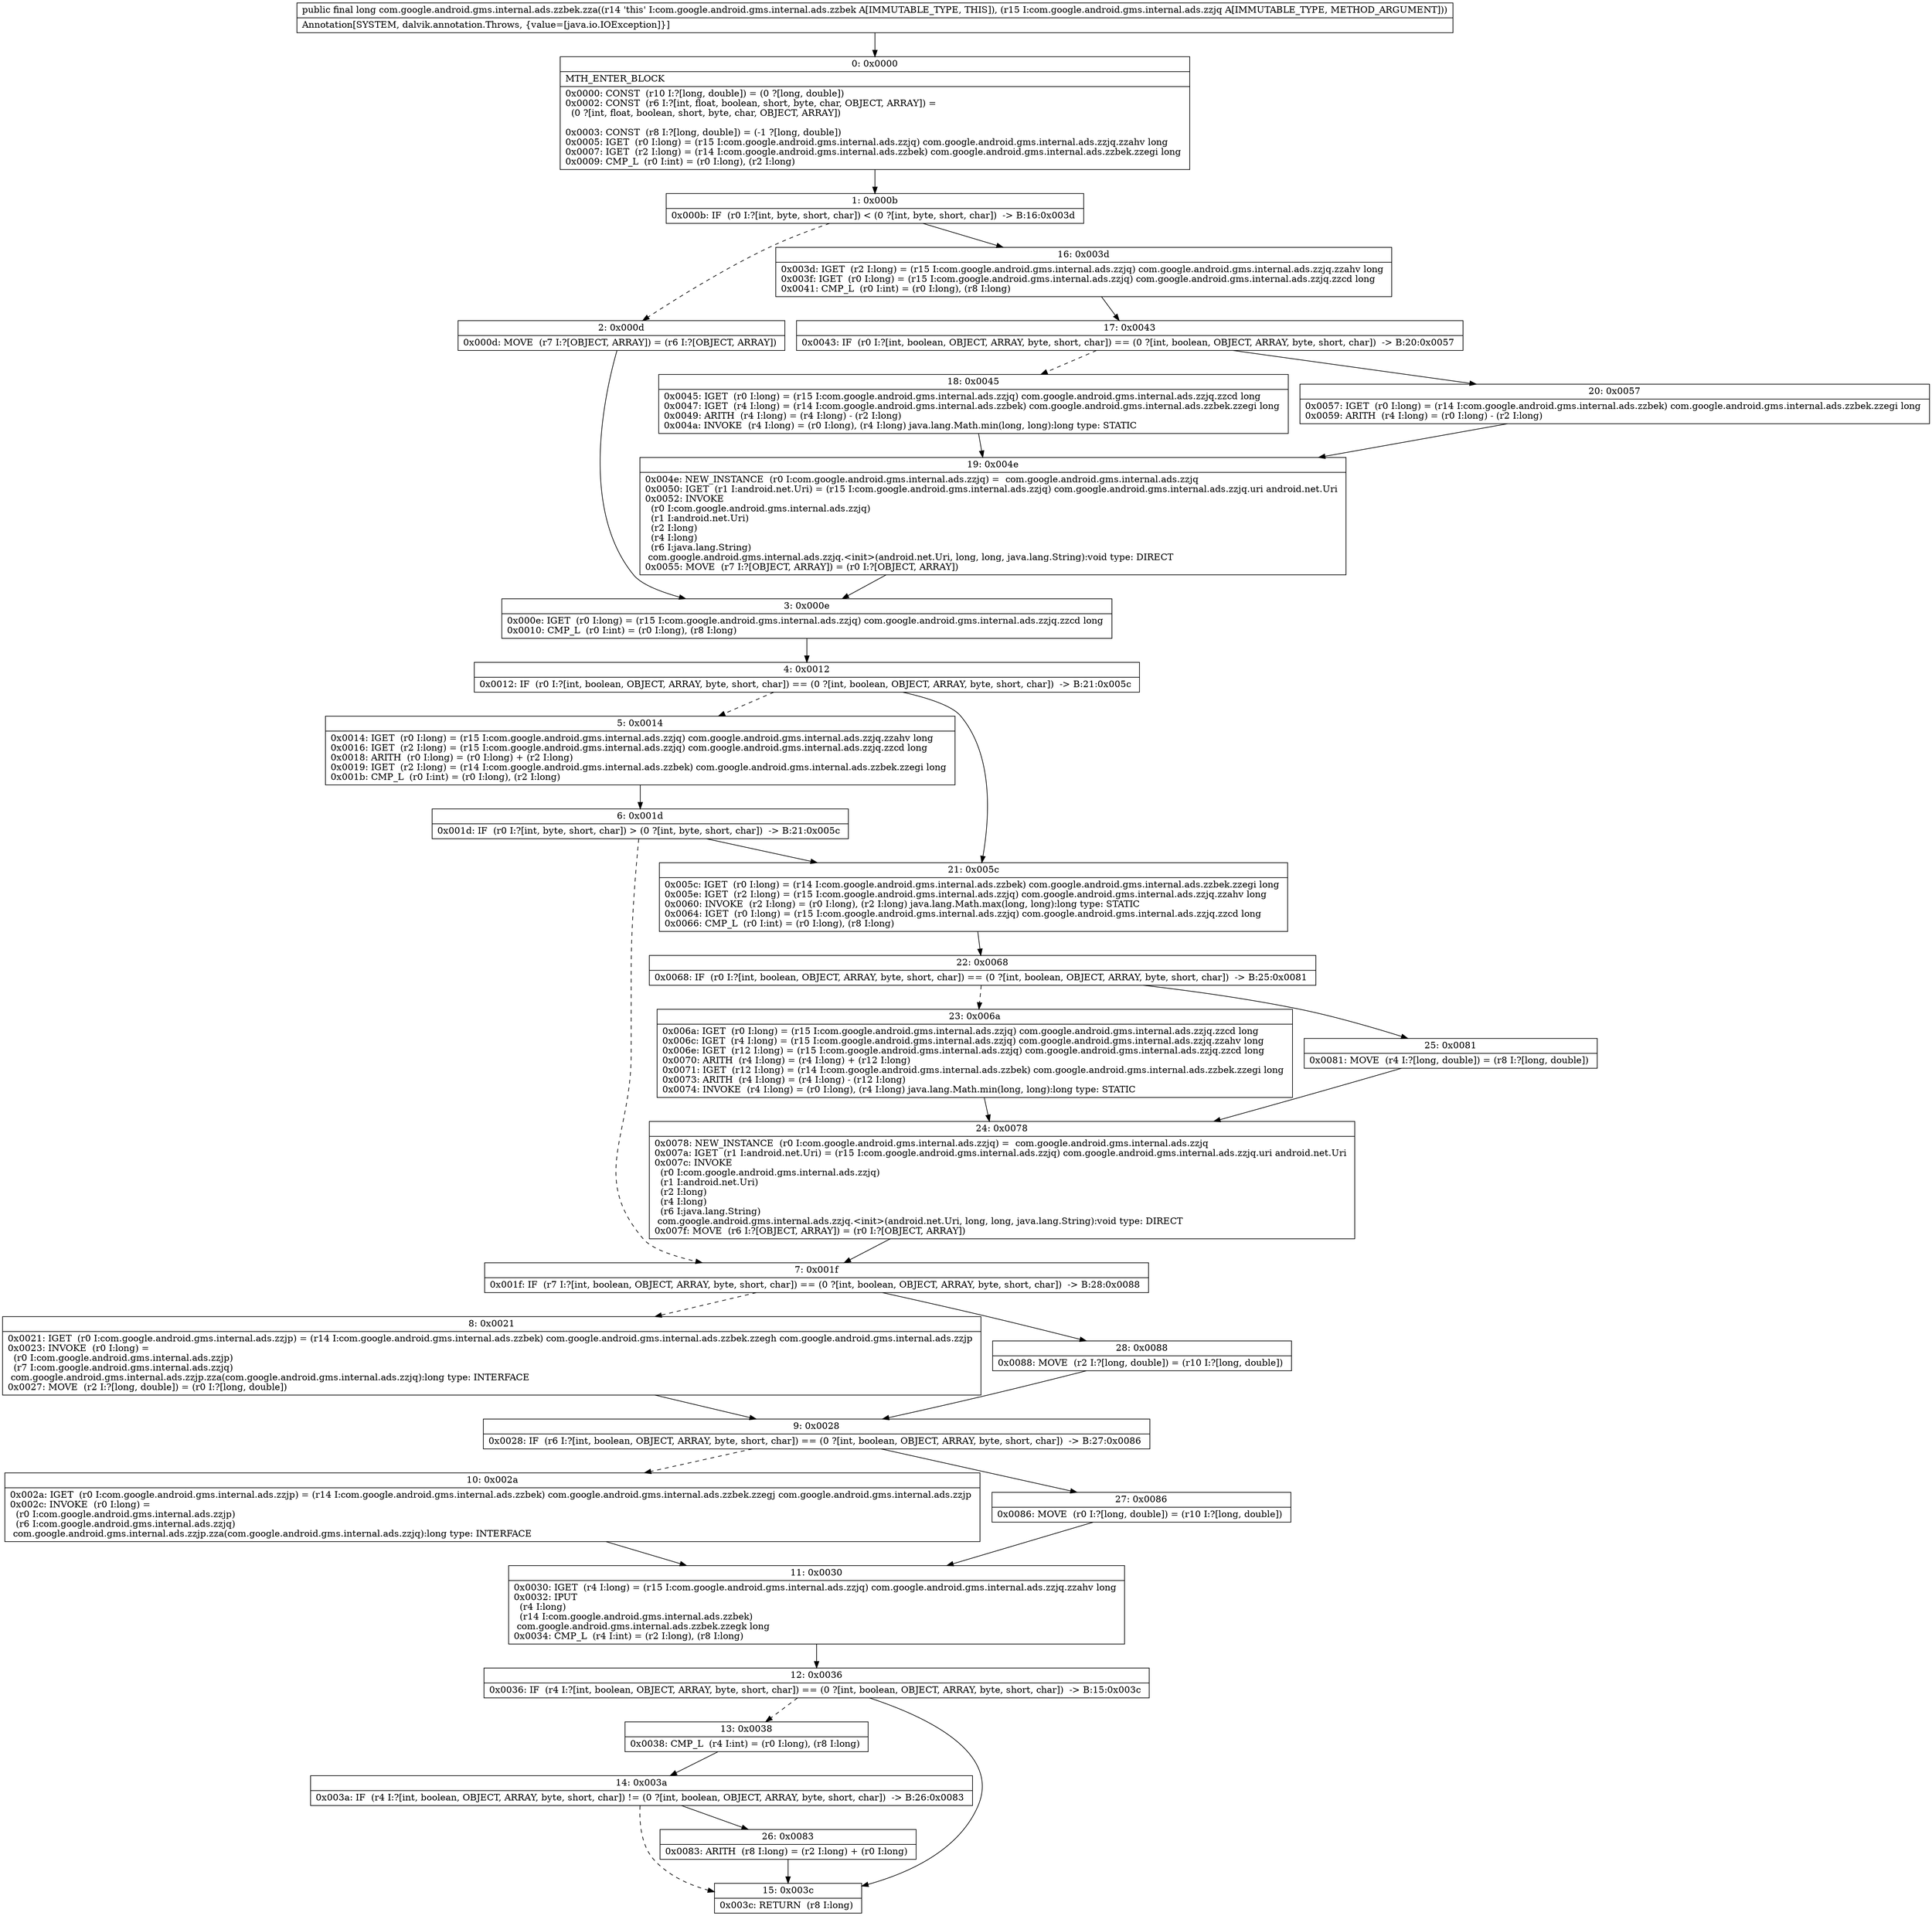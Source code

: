 digraph "CFG forcom.google.android.gms.internal.ads.zzbek.zza(Lcom\/google\/android\/gms\/internal\/ads\/zzjq;)J" {
Node_0 [shape=record,label="{0\:\ 0x0000|MTH_ENTER_BLOCK\l|0x0000: CONST  (r10 I:?[long, double]) = (0 ?[long, double]) \l0x0002: CONST  (r6 I:?[int, float, boolean, short, byte, char, OBJECT, ARRAY]) = \l  (0 ?[int, float, boolean, short, byte, char, OBJECT, ARRAY])\l \l0x0003: CONST  (r8 I:?[long, double]) = (\-1 ?[long, double]) \l0x0005: IGET  (r0 I:long) = (r15 I:com.google.android.gms.internal.ads.zzjq) com.google.android.gms.internal.ads.zzjq.zzahv long \l0x0007: IGET  (r2 I:long) = (r14 I:com.google.android.gms.internal.ads.zzbek) com.google.android.gms.internal.ads.zzbek.zzegi long \l0x0009: CMP_L  (r0 I:int) = (r0 I:long), (r2 I:long) \l}"];
Node_1 [shape=record,label="{1\:\ 0x000b|0x000b: IF  (r0 I:?[int, byte, short, char]) \< (0 ?[int, byte, short, char])  \-\> B:16:0x003d \l}"];
Node_2 [shape=record,label="{2\:\ 0x000d|0x000d: MOVE  (r7 I:?[OBJECT, ARRAY]) = (r6 I:?[OBJECT, ARRAY]) \l}"];
Node_3 [shape=record,label="{3\:\ 0x000e|0x000e: IGET  (r0 I:long) = (r15 I:com.google.android.gms.internal.ads.zzjq) com.google.android.gms.internal.ads.zzjq.zzcd long \l0x0010: CMP_L  (r0 I:int) = (r0 I:long), (r8 I:long) \l}"];
Node_4 [shape=record,label="{4\:\ 0x0012|0x0012: IF  (r0 I:?[int, boolean, OBJECT, ARRAY, byte, short, char]) == (0 ?[int, boolean, OBJECT, ARRAY, byte, short, char])  \-\> B:21:0x005c \l}"];
Node_5 [shape=record,label="{5\:\ 0x0014|0x0014: IGET  (r0 I:long) = (r15 I:com.google.android.gms.internal.ads.zzjq) com.google.android.gms.internal.ads.zzjq.zzahv long \l0x0016: IGET  (r2 I:long) = (r15 I:com.google.android.gms.internal.ads.zzjq) com.google.android.gms.internal.ads.zzjq.zzcd long \l0x0018: ARITH  (r0 I:long) = (r0 I:long) + (r2 I:long) \l0x0019: IGET  (r2 I:long) = (r14 I:com.google.android.gms.internal.ads.zzbek) com.google.android.gms.internal.ads.zzbek.zzegi long \l0x001b: CMP_L  (r0 I:int) = (r0 I:long), (r2 I:long) \l}"];
Node_6 [shape=record,label="{6\:\ 0x001d|0x001d: IF  (r0 I:?[int, byte, short, char]) \> (0 ?[int, byte, short, char])  \-\> B:21:0x005c \l}"];
Node_7 [shape=record,label="{7\:\ 0x001f|0x001f: IF  (r7 I:?[int, boolean, OBJECT, ARRAY, byte, short, char]) == (0 ?[int, boolean, OBJECT, ARRAY, byte, short, char])  \-\> B:28:0x0088 \l}"];
Node_8 [shape=record,label="{8\:\ 0x0021|0x0021: IGET  (r0 I:com.google.android.gms.internal.ads.zzjp) = (r14 I:com.google.android.gms.internal.ads.zzbek) com.google.android.gms.internal.ads.zzbek.zzegh com.google.android.gms.internal.ads.zzjp \l0x0023: INVOKE  (r0 I:long) = \l  (r0 I:com.google.android.gms.internal.ads.zzjp)\l  (r7 I:com.google.android.gms.internal.ads.zzjq)\l com.google.android.gms.internal.ads.zzjp.zza(com.google.android.gms.internal.ads.zzjq):long type: INTERFACE \l0x0027: MOVE  (r2 I:?[long, double]) = (r0 I:?[long, double]) \l}"];
Node_9 [shape=record,label="{9\:\ 0x0028|0x0028: IF  (r6 I:?[int, boolean, OBJECT, ARRAY, byte, short, char]) == (0 ?[int, boolean, OBJECT, ARRAY, byte, short, char])  \-\> B:27:0x0086 \l}"];
Node_10 [shape=record,label="{10\:\ 0x002a|0x002a: IGET  (r0 I:com.google.android.gms.internal.ads.zzjp) = (r14 I:com.google.android.gms.internal.ads.zzbek) com.google.android.gms.internal.ads.zzbek.zzegj com.google.android.gms.internal.ads.zzjp \l0x002c: INVOKE  (r0 I:long) = \l  (r0 I:com.google.android.gms.internal.ads.zzjp)\l  (r6 I:com.google.android.gms.internal.ads.zzjq)\l com.google.android.gms.internal.ads.zzjp.zza(com.google.android.gms.internal.ads.zzjq):long type: INTERFACE \l}"];
Node_11 [shape=record,label="{11\:\ 0x0030|0x0030: IGET  (r4 I:long) = (r15 I:com.google.android.gms.internal.ads.zzjq) com.google.android.gms.internal.ads.zzjq.zzahv long \l0x0032: IPUT  \l  (r4 I:long)\l  (r14 I:com.google.android.gms.internal.ads.zzbek)\l com.google.android.gms.internal.ads.zzbek.zzegk long \l0x0034: CMP_L  (r4 I:int) = (r2 I:long), (r8 I:long) \l}"];
Node_12 [shape=record,label="{12\:\ 0x0036|0x0036: IF  (r4 I:?[int, boolean, OBJECT, ARRAY, byte, short, char]) == (0 ?[int, boolean, OBJECT, ARRAY, byte, short, char])  \-\> B:15:0x003c \l}"];
Node_13 [shape=record,label="{13\:\ 0x0038|0x0038: CMP_L  (r4 I:int) = (r0 I:long), (r8 I:long) \l}"];
Node_14 [shape=record,label="{14\:\ 0x003a|0x003a: IF  (r4 I:?[int, boolean, OBJECT, ARRAY, byte, short, char]) != (0 ?[int, boolean, OBJECT, ARRAY, byte, short, char])  \-\> B:26:0x0083 \l}"];
Node_15 [shape=record,label="{15\:\ 0x003c|0x003c: RETURN  (r8 I:long) \l}"];
Node_16 [shape=record,label="{16\:\ 0x003d|0x003d: IGET  (r2 I:long) = (r15 I:com.google.android.gms.internal.ads.zzjq) com.google.android.gms.internal.ads.zzjq.zzahv long \l0x003f: IGET  (r0 I:long) = (r15 I:com.google.android.gms.internal.ads.zzjq) com.google.android.gms.internal.ads.zzjq.zzcd long \l0x0041: CMP_L  (r0 I:int) = (r0 I:long), (r8 I:long) \l}"];
Node_17 [shape=record,label="{17\:\ 0x0043|0x0043: IF  (r0 I:?[int, boolean, OBJECT, ARRAY, byte, short, char]) == (0 ?[int, boolean, OBJECT, ARRAY, byte, short, char])  \-\> B:20:0x0057 \l}"];
Node_18 [shape=record,label="{18\:\ 0x0045|0x0045: IGET  (r0 I:long) = (r15 I:com.google.android.gms.internal.ads.zzjq) com.google.android.gms.internal.ads.zzjq.zzcd long \l0x0047: IGET  (r4 I:long) = (r14 I:com.google.android.gms.internal.ads.zzbek) com.google.android.gms.internal.ads.zzbek.zzegi long \l0x0049: ARITH  (r4 I:long) = (r4 I:long) \- (r2 I:long) \l0x004a: INVOKE  (r4 I:long) = (r0 I:long), (r4 I:long) java.lang.Math.min(long, long):long type: STATIC \l}"];
Node_19 [shape=record,label="{19\:\ 0x004e|0x004e: NEW_INSTANCE  (r0 I:com.google.android.gms.internal.ads.zzjq) =  com.google.android.gms.internal.ads.zzjq \l0x0050: IGET  (r1 I:android.net.Uri) = (r15 I:com.google.android.gms.internal.ads.zzjq) com.google.android.gms.internal.ads.zzjq.uri android.net.Uri \l0x0052: INVOKE  \l  (r0 I:com.google.android.gms.internal.ads.zzjq)\l  (r1 I:android.net.Uri)\l  (r2 I:long)\l  (r4 I:long)\l  (r6 I:java.lang.String)\l com.google.android.gms.internal.ads.zzjq.\<init\>(android.net.Uri, long, long, java.lang.String):void type: DIRECT \l0x0055: MOVE  (r7 I:?[OBJECT, ARRAY]) = (r0 I:?[OBJECT, ARRAY]) \l}"];
Node_20 [shape=record,label="{20\:\ 0x0057|0x0057: IGET  (r0 I:long) = (r14 I:com.google.android.gms.internal.ads.zzbek) com.google.android.gms.internal.ads.zzbek.zzegi long \l0x0059: ARITH  (r4 I:long) = (r0 I:long) \- (r2 I:long) \l}"];
Node_21 [shape=record,label="{21\:\ 0x005c|0x005c: IGET  (r0 I:long) = (r14 I:com.google.android.gms.internal.ads.zzbek) com.google.android.gms.internal.ads.zzbek.zzegi long \l0x005e: IGET  (r2 I:long) = (r15 I:com.google.android.gms.internal.ads.zzjq) com.google.android.gms.internal.ads.zzjq.zzahv long \l0x0060: INVOKE  (r2 I:long) = (r0 I:long), (r2 I:long) java.lang.Math.max(long, long):long type: STATIC \l0x0064: IGET  (r0 I:long) = (r15 I:com.google.android.gms.internal.ads.zzjq) com.google.android.gms.internal.ads.zzjq.zzcd long \l0x0066: CMP_L  (r0 I:int) = (r0 I:long), (r8 I:long) \l}"];
Node_22 [shape=record,label="{22\:\ 0x0068|0x0068: IF  (r0 I:?[int, boolean, OBJECT, ARRAY, byte, short, char]) == (0 ?[int, boolean, OBJECT, ARRAY, byte, short, char])  \-\> B:25:0x0081 \l}"];
Node_23 [shape=record,label="{23\:\ 0x006a|0x006a: IGET  (r0 I:long) = (r15 I:com.google.android.gms.internal.ads.zzjq) com.google.android.gms.internal.ads.zzjq.zzcd long \l0x006c: IGET  (r4 I:long) = (r15 I:com.google.android.gms.internal.ads.zzjq) com.google.android.gms.internal.ads.zzjq.zzahv long \l0x006e: IGET  (r12 I:long) = (r15 I:com.google.android.gms.internal.ads.zzjq) com.google.android.gms.internal.ads.zzjq.zzcd long \l0x0070: ARITH  (r4 I:long) = (r4 I:long) + (r12 I:long) \l0x0071: IGET  (r12 I:long) = (r14 I:com.google.android.gms.internal.ads.zzbek) com.google.android.gms.internal.ads.zzbek.zzegi long \l0x0073: ARITH  (r4 I:long) = (r4 I:long) \- (r12 I:long) \l0x0074: INVOKE  (r4 I:long) = (r0 I:long), (r4 I:long) java.lang.Math.min(long, long):long type: STATIC \l}"];
Node_24 [shape=record,label="{24\:\ 0x0078|0x0078: NEW_INSTANCE  (r0 I:com.google.android.gms.internal.ads.zzjq) =  com.google.android.gms.internal.ads.zzjq \l0x007a: IGET  (r1 I:android.net.Uri) = (r15 I:com.google.android.gms.internal.ads.zzjq) com.google.android.gms.internal.ads.zzjq.uri android.net.Uri \l0x007c: INVOKE  \l  (r0 I:com.google.android.gms.internal.ads.zzjq)\l  (r1 I:android.net.Uri)\l  (r2 I:long)\l  (r4 I:long)\l  (r6 I:java.lang.String)\l com.google.android.gms.internal.ads.zzjq.\<init\>(android.net.Uri, long, long, java.lang.String):void type: DIRECT \l0x007f: MOVE  (r6 I:?[OBJECT, ARRAY]) = (r0 I:?[OBJECT, ARRAY]) \l}"];
Node_25 [shape=record,label="{25\:\ 0x0081|0x0081: MOVE  (r4 I:?[long, double]) = (r8 I:?[long, double]) \l}"];
Node_26 [shape=record,label="{26\:\ 0x0083|0x0083: ARITH  (r8 I:long) = (r2 I:long) + (r0 I:long) \l}"];
Node_27 [shape=record,label="{27\:\ 0x0086|0x0086: MOVE  (r0 I:?[long, double]) = (r10 I:?[long, double]) \l}"];
Node_28 [shape=record,label="{28\:\ 0x0088|0x0088: MOVE  (r2 I:?[long, double]) = (r10 I:?[long, double]) \l}"];
MethodNode[shape=record,label="{public final long com.google.android.gms.internal.ads.zzbek.zza((r14 'this' I:com.google.android.gms.internal.ads.zzbek A[IMMUTABLE_TYPE, THIS]), (r15 I:com.google.android.gms.internal.ads.zzjq A[IMMUTABLE_TYPE, METHOD_ARGUMENT]))  | Annotation[SYSTEM, dalvik.annotation.Throws, \{value=[java.io.IOException]\}]\l}"];
MethodNode -> Node_0;
Node_0 -> Node_1;
Node_1 -> Node_2[style=dashed];
Node_1 -> Node_16;
Node_2 -> Node_3;
Node_3 -> Node_4;
Node_4 -> Node_5[style=dashed];
Node_4 -> Node_21;
Node_5 -> Node_6;
Node_6 -> Node_7[style=dashed];
Node_6 -> Node_21;
Node_7 -> Node_8[style=dashed];
Node_7 -> Node_28;
Node_8 -> Node_9;
Node_9 -> Node_10[style=dashed];
Node_9 -> Node_27;
Node_10 -> Node_11;
Node_11 -> Node_12;
Node_12 -> Node_13[style=dashed];
Node_12 -> Node_15;
Node_13 -> Node_14;
Node_14 -> Node_15[style=dashed];
Node_14 -> Node_26;
Node_16 -> Node_17;
Node_17 -> Node_18[style=dashed];
Node_17 -> Node_20;
Node_18 -> Node_19;
Node_19 -> Node_3;
Node_20 -> Node_19;
Node_21 -> Node_22;
Node_22 -> Node_23[style=dashed];
Node_22 -> Node_25;
Node_23 -> Node_24;
Node_24 -> Node_7;
Node_25 -> Node_24;
Node_26 -> Node_15;
Node_27 -> Node_11;
Node_28 -> Node_9;
}

